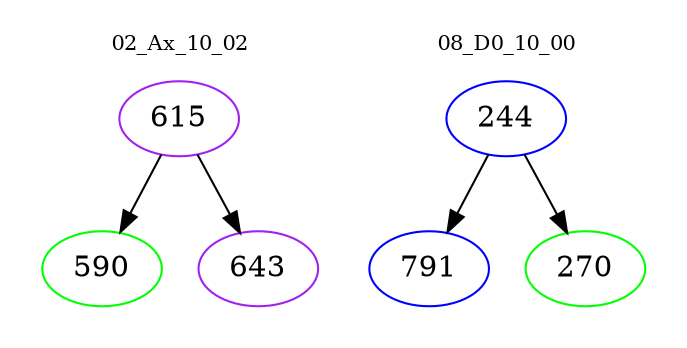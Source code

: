 digraph{
subgraph cluster_0 {
color = white
label = "02_Ax_10_02";
fontsize=10;
T0_615 [label="615", color="purple"]
T0_615 -> T0_590 [color="black"]
T0_590 [label="590", color="green"]
T0_615 -> T0_643 [color="black"]
T0_643 [label="643", color="purple"]
}
subgraph cluster_1 {
color = white
label = "08_D0_10_00";
fontsize=10;
T1_244 [label="244", color="blue"]
T1_244 -> T1_791 [color="black"]
T1_791 [label="791", color="blue"]
T1_244 -> T1_270 [color="black"]
T1_270 [label="270", color="green"]
}
}
